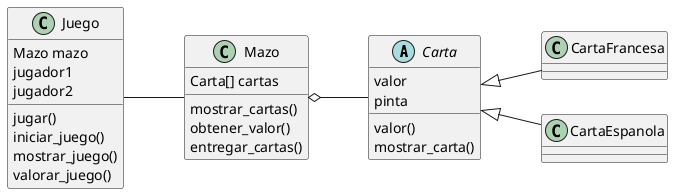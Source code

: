 @startuml
left to right direction
abstract Carta
Carta <|-- CartaFrancesa
Carta <|-- CartaEspanola
Mazo o-- Carta
Juego -- Mazo

Juego : Mazo mazo
Juego : jugador1
Juego : jugador2


Juego : jugar()
Juego : iniciar_juego()
Juego : mostrar_juego()
Juego : valorar_juego()

Carta : valor
Carta : pinta

Carta : valor()
Carta : mostrar_carta()

Mazo : Carta[] cartas
Mazo : mostrar_cartas()
Mazo : obtener_valor()
Mazo : entregar_cartas()

@enduml